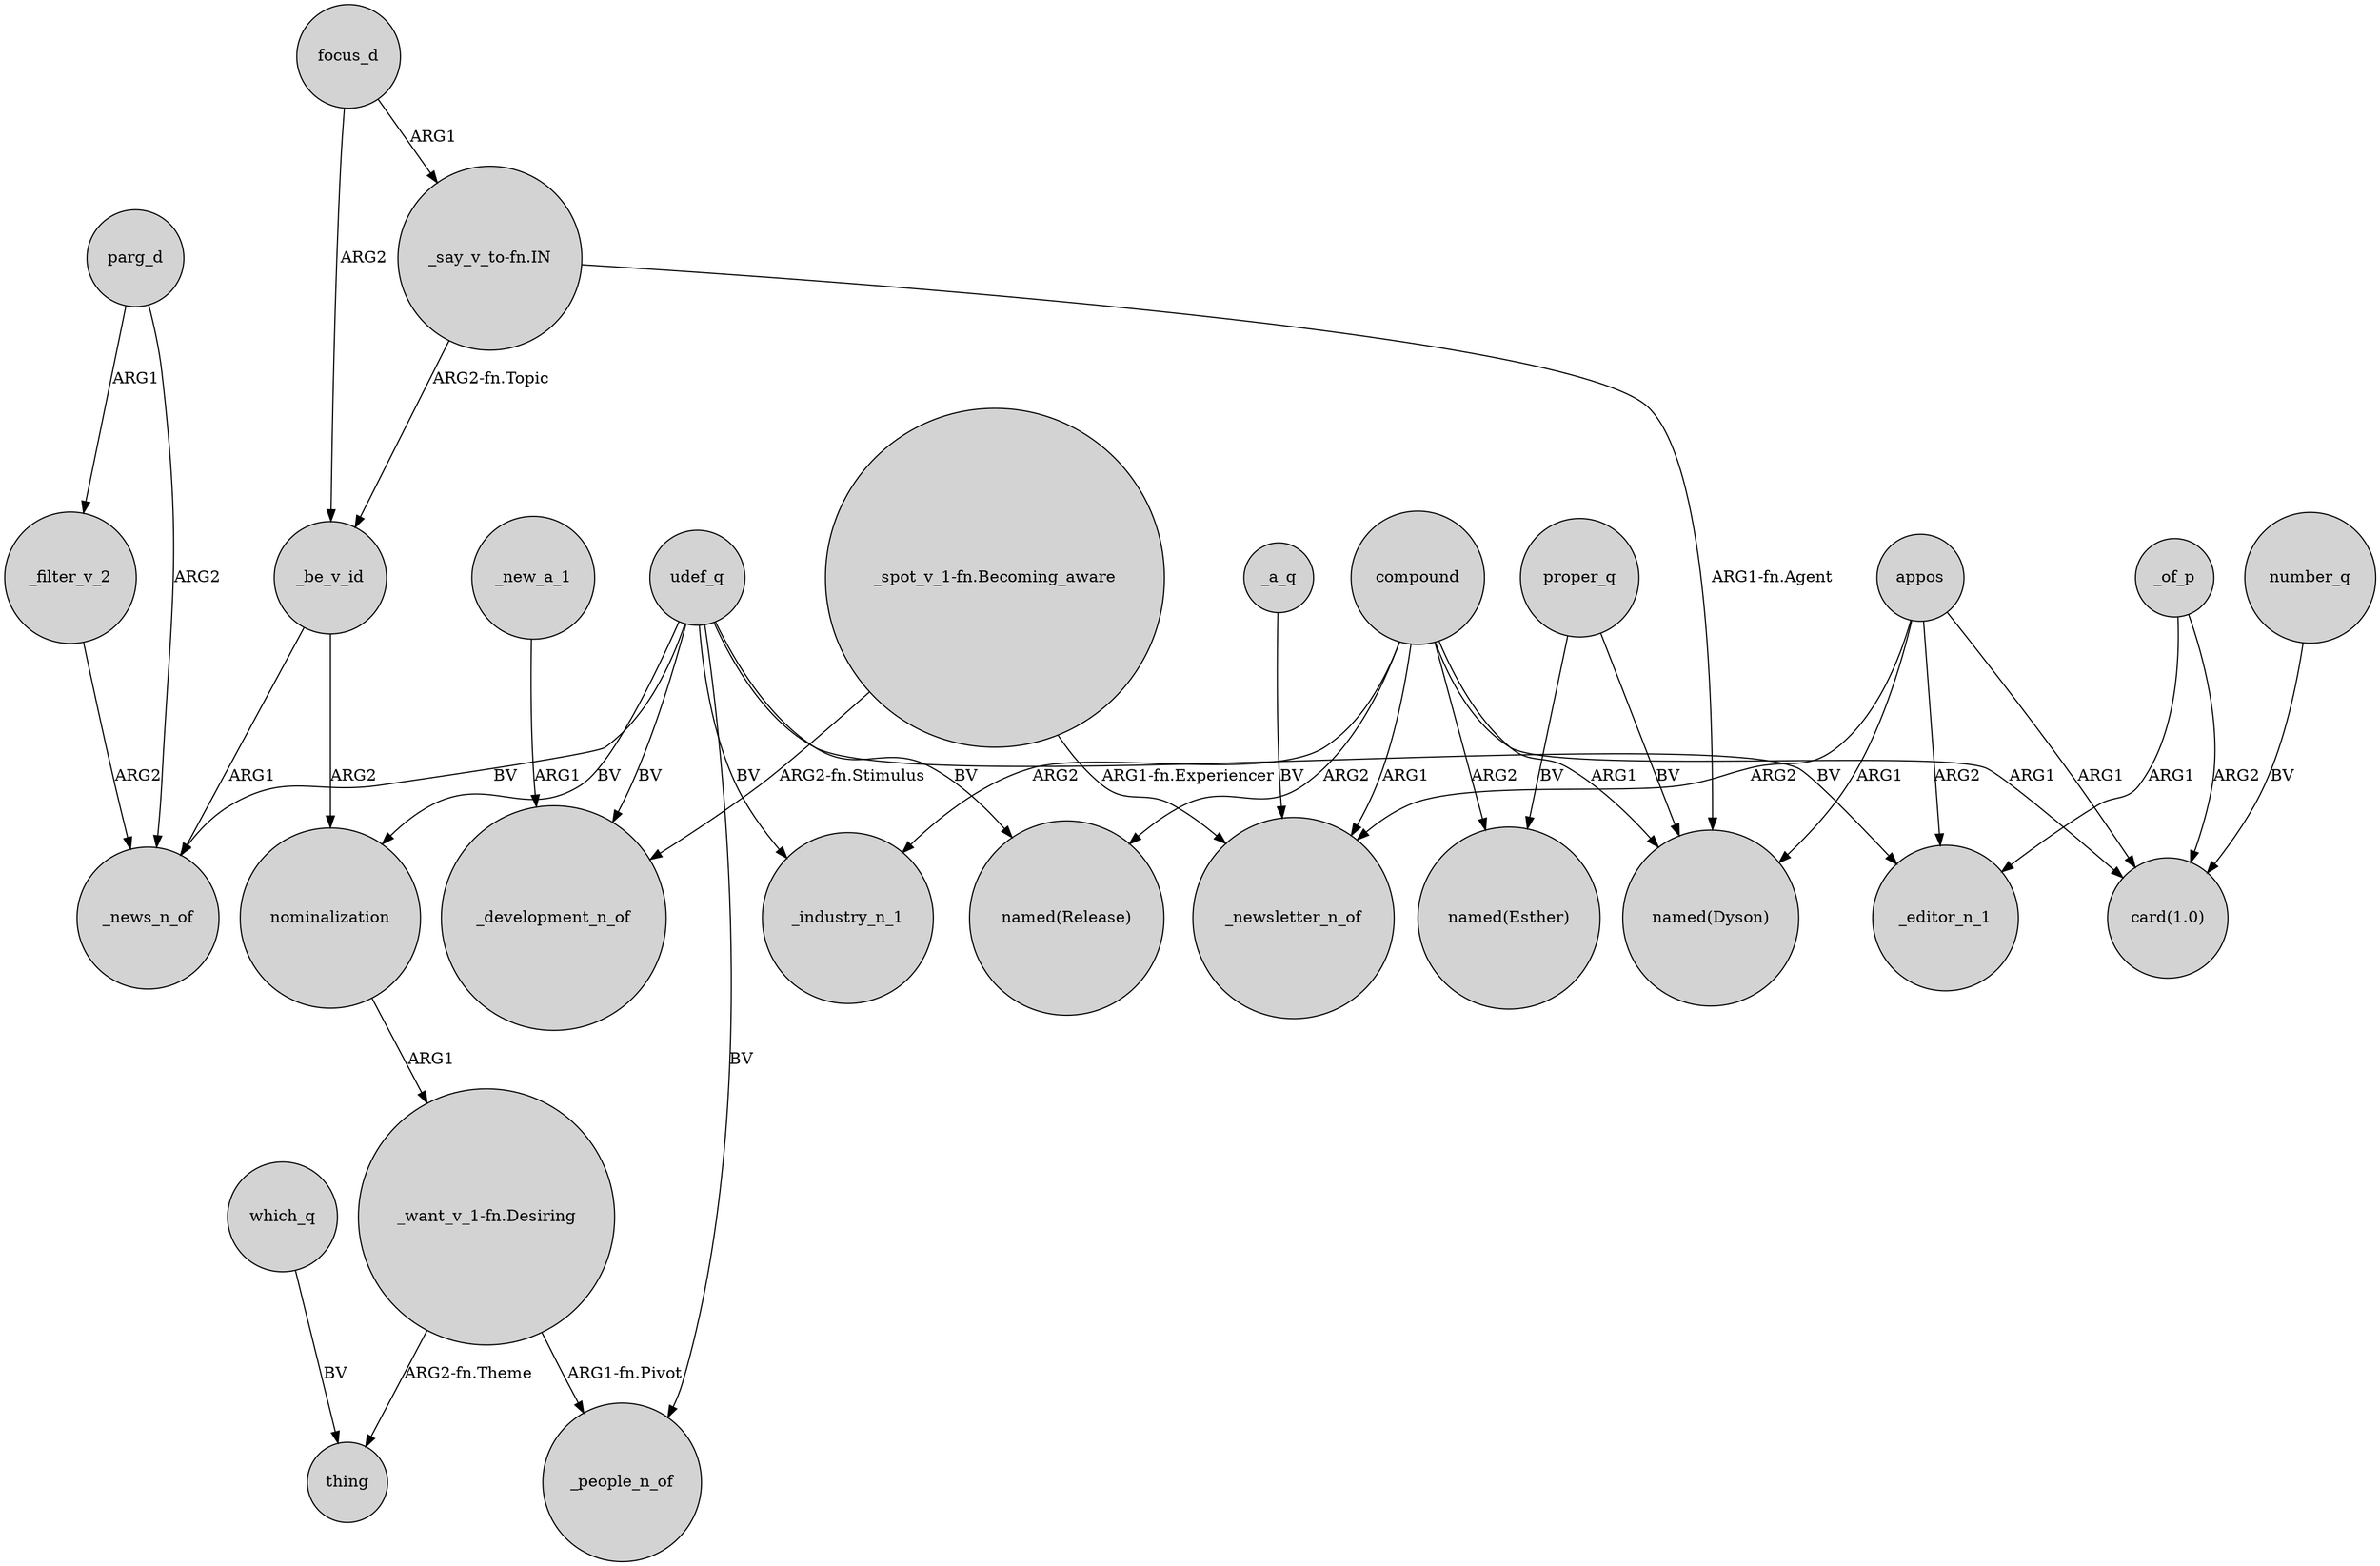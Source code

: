 digraph {
	node [shape=circle style=filled]
	focus_d -> _be_v_id [label=ARG2]
	"_spot_v_1-fn.Becoming_aware" -> _newsletter_n_of [label="ARG1-fn.Experiencer"]
	appos -> _editor_n_1 [label=ARG2]
	compound -> "named(Esther)" [label=ARG2]
	number_q -> "card(1.0)" [label=BV]
	_filter_v_2 -> _news_n_of [label=ARG2]
	"_want_v_1-fn.Desiring" -> thing [label="ARG2-fn.Theme"]
	"_want_v_1-fn.Desiring" -> _people_n_of [label="ARG1-fn.Pivot"]
	"_say_v_to-fn.IN" -> "named(Dyson)" [label="ARG1-fn.Agent"]
	parg_d -> _filter_v_2 [label=ARG1]
	"_say_v_to-fn.IN" -> _be_v_id [label="ARG2-fn.Topic"]
	_a_q -> _newsletter_n_of [label=BV]
	udef_q -> _people_n_of [label=BV]
	_of_p -> _editor_n_1 [label=ARG1]
	"_spot_v_1-fn.Becoming_aware" -> _development_n_of [label="ARG2-fn.Stimulus"]
	_new_a_1 -> _development_n_of [label=ARG1]
	compound -> "named(Dyson)" [label=ARG1]
	proper_q -> "named(Esther)" [label=BV]
	nominalization -> "_want_v_1-fn.Desiring" [label=ARG1]
	compound -> _industry_n_1 [label=ARG2]
	udef_q -> "named(Release)" [label=BV]
	_be_v_id -> nominalization [label=ARG2]
	_of_p -> "card(1.0)" [label=ARG2]
	udef_q -> nominalization [label=BV]
	udef_q -> _development_n_of [label=BV]
	appos -> "named(Dyson)" [label=ARG1]
	udef_q -> _editor_n_1 [label=BV]
	udef_q -> _news_n_of [label=BV]
	parg_d -> _news_n_of [label=ARG2]
	appos -> _newsletter_n_of [label=ARG2]
	appos -> "card(1.0)" [label=ARG1]
	compound -> _newsletter_n_of [label=ARG1]
	_be_v_id -> _news_n_of [label=ARG1]
	proper_q -> "named(Dyson)" [label=BV]
	compound -> "card(1.0)" [label=ARG1]
	udef_q -> _industry_n_1 [label=BV]
	compound -> "named(Release)" [label=ARG2]
	focus_d -> "_say_v_to-fn.IN" [label=ARG1]
	which_q -> thing [label=BV]
}
